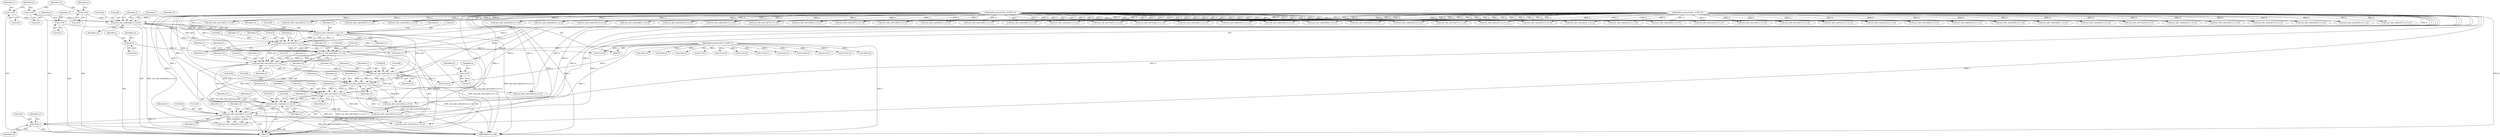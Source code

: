 digraph "0_openssl_a7a44ba55cb4f884c6bc9ceac90072dea38e66d0_0@array" {
"1000241" [label="(Call,r[3]=c1)"];
"1000231" [label="(Call,mul_add_c(a[3],b[0],c1,c2,c3))"];
"1000102" [label="(MethodParameterIn,BN_ULONG *a)"];
"1000163" [label="(Call,mul_add_c(a[2],b[0],c3,c1,c2))"];
"1000145" [label="(Call,mul_add_c(a[1],b[0],c2,c3,c1))"];
"1000117" [label="(Call,mul_add_c(a[0],b[0],c1,c2,c3))"];
"1000103" [label="(MethodParameterIn,BN_ULONG *b)"];
"1000108" [label="(Call,c1=0)"];
"1000111" [label="(Call,c2=0)"];
"1000114" [label="(Call,c3=0)"];
"1000135" [label="(Call,mul_add_c(a[0],b[1],c2,c3,c1))"];
"1000132" [label="(Call,c1=0)"];
"1000160" [label="(Call,c2=0)"];
"1000221" [label="(Call,mul_add_c(a[2],b[1],c1,c2,c3))"];
"1000173" [label="(Call,mul_add_c(a[1],b[1],c3,c1,c2))"];
"1000211" [label="(Call,mul_add_c(a[1],b[2],c1,c2,c3))"];
"1000183" [label="(Call,mul_add_c(a[0],b[2],c3,c1,c2))"];
"1000201" [label="(Call,mul_add_c(a[0],b[3],c1,c2,c3))"];
"1000198" [label="(Call,c3=0)"];
"1000101" [label="(MethodParameterIn,BN_ULONG *r)"];
"1000727" [label="(Call,mul_add_c(a[3],b[7],c2,c3,c1))"];
"1000219" [label="(Identifier,c2)"];
"1000679" [label="(Call,r[9]=c1)"];
"1000121" [label="(Call,b[0])"];
"1000221" [label="(Call,mul_add_c(a[2],b[1],c1,c2,c3))"];
"1000203" [label="(Identifier,a)"];
"1000162" [label="(Literal,0)"];
"1000242" [label="(Call,r[3])"];
"1000571" [label="(Call,mul_add_c(a[4],b[4],c3,c1,c2))"];
"1000218" [label="(Identifier,c1)"];
"1000112" [label="(Identifier,c2)"];
"1000127" [label="(Call,r[0]=c1)"];
"1000591" [label="(Call,mul_add_c(a[2],b[6],c3,c1,c2))"];
"1000113" [label="(Literal,0)"];
"1000831" [label="(Call,mul_add_c(a[6],b[7],c2,c3,c1))"];
"1000126" [label="(Identifier,c3)"];
"1000649" [label="(Call,mul_add_c(a[5],b[4],c1,c2,c3))"];
"1000192" [label="(Identifier,c2)"];
"1000115" [label="(Identifier,c3)"];
"1000859" [label="(Call,mul_add_c(a[7],b[7],c3,c1,c2))"];
"1000135" [label="(Call,mul_add_c(a[0],b[1],c2,c3,c1))"];
"1000170" [label="(Identifier,c3)"];
"1000118" [label="(Call,a[0])"];
"1000238" [label="(Identifier,c1)"];
"1000209" [label="(Identifier,c2)"];
"1000195" [label="(Identifier,r)"];
"1000669" [label="(Call,mul_add_c(a[7],b[2],c1,c2,c3))"];
"1000103" [label="(MethodParameterIn,BN_ULONG *b)"];
"1000165" [label="(Identifier,a)"];
"1000717" [label="(Call,mul_add_c(a[4],b[6],c2,c3,c1))"];
"1000561" [label="(Call,mul_add_c(a[5],b[3],c3,c1,c2))"];
"1000132" [label="(Call,c1=0)"];
"1000167" [label="(Call,b[0])"];
"1000164" [label="(Call,a[2])"];
"1000180" [label="(Identifier,c3)"];
"1000415" [label="(Call,mul_add_c(a[2],b[4],c1,c2,c3))"];
"1000104" [label="(Block,)"];
"1000307" [label="(Call,mul_add_c(a[0],b[5],c3,c1,c2))"];
"1000134" [label="(Literal,0)"];
"1000745" [label="(Call,mul_add_c(a[4],b[7],c3,c1,c2))"];
"1000533" [label="(Call,r[7]=c2)"];
"1000191" [label="(Identifier,c1)"];
"1000765" [label="(Call,mul_add_c(a[6],b[5],c3,c1,c2))"];
"1000187" [label="(Call,b[2])"];
"1000813" [label="(Call,mul_add_c(a[5],b[7],c1,c2,c3))"];
"1000395" [label="(Call,mul_add_c(a[4],b[2],c1,c2,c3))"];
"1000177" [label="(Call,b[1])"];
"1000639" [label="(Call,mul_add_c(a[4],b[5],c1,c2,c3))"];
"1000212" [label="(Call,a[1])"];
"1000146" [label="(Call,a[1])"];
"1000785" [label="(Call,r[11]=c3)"];
"1000259" [label="(Call,mul_add_c(a[3],b[1],c2,c3,c1))"];
"1000161" [label="(Identifier,c2)"];
"1000124" [label="(Identifier,c1)"];
"1000208" [label="(Identifier,c1)"];
"1000249" [label="(Call,mul_add_c(a[4],b[0],c2,c3,c1))"];
"1000111" [label="(Call,c2=0)"];
"1000220" [label="(Identifier,c3)"];
"1000155" [label="(Call,r[1]=c2)"];
"1000240" [label="(Identifier,c3)"];
"1000551" [label="(Call,mul_add_c(a[6],b[2],c3,c1,c2))"];
"1000707" [label="(Call,mul_add_c(a[5],b[5],c2,c3,c1))"];
"1000171" [label="(Identifier,c1)"];
"1000172" [label="(Identifier,c2)"];
"1000279" [label="(Call,mul_add_c(a[1],b[3],c2,c3,c1))"];
"1000241" [label="(Call,r[3]=c1)"];
"1000851" [label="(Call,r[13]=c2)"];
"1000619" [label="(Call,mul_add_c(a[2],b[7],c1,c2,c3))"];
"1000182" [label="(Identifier,c2)"];
"1000405" [label="(Call,mul_add_c(a[3],b[3],c1,c2,c3))"];
"1000183" [label="(Call,mul_add_c(a[0],b[2],c3,c1,c2))"];
"1000200" [label="(Literal,0)"];
"1000114" [label="(Call,c3=0)"];
"1000184" [label="(Call,a[0])"];
"1000205" [label="(Call,b[3])"];
"1000473" [label="(Call,mul_add_c(a[2],b[5],c2,c3,c1))"];
"1000245" [label="(Identifier,c1)"];
"1000143" [label="(Identifier,c3)"];
"1000136" [label="(Call,a[0])"];
"1000874" [label="(Call,r[15]=c1)"];
"1000425" [label="(Call,mul_add_c(a[1],b[5],c1,c2,c3))"];
"1000157" [label="(Identifier,r)"];
"1000116" [label="(Literal,0)"];
"1000327" [label="(Call,mul_add_c(a[2],b[3],c3,c1,c2))"];
"1000463" [label="(Call,mul_add_c(a[1],b[6],c2,c3,c1))"];
"1000110" [label="(Literal,0)"];
"1000154" [label="(Identifier,c1)"];
"1000755" [label="(Call,mul_add_c(a[5],b[6],c3,c1,c2))"];
"1000149" [label="(Call,b[0])"];
"1000210" [label="(Identifier,c3)"];
"1000239" [label="(Identifier,c2)"];
"1000142" [label="(Identifier,c2)"];
"1000299" [label="(Call,r[4]=c2)"];
"1000581" [label="(Call,mul_add_c(a[3],b[5],c3,c1,c2))"];
"1000137" [label="(Identifier,a)"];
"1000181" [label="(Identifier,c1)"];
"1000190" [label="(Identifier,c3)"];
"1000687" [label="(Call,mul_add_c(a[7],b[3],c2,c3,c1))"];
"1000153" [label="(Identifier,c3)"];
"1000108" [label="(Call,c1=0)"];
"1000228" [label="(Identifier,c1)"];
"1000375" [label="(Call,mul_add_c(a[6],b[0],c1,c2,c3))"];
"1000201" [label="(Call,mul_add_c(a[0],b[3],c1,c2,c3))"];
"1000160" [label="(Call,c2=0)"];
"1000101" [label="(MethodParameterIn,BN_ULONG *r)"];
"1000243" [label="(Identifier,r)"];
"1000629" [label="(Call,mul_add_c(a[3],b[6],c1,c2,c3))"];
"1000119" [label="(Identifier,a)"];
"1000199" [label="(Identifier,c3)"];
"1000503" [label="(Call,mul_add_c(a[5],b[2],c2,c3,c1))"];
"1000601" [label="(Call,mul_add_c(a[1],b[7],c3,c1,c2))"];
"1000231" [label="(Call,mul_add_c(a[3],b[0],c1,c2,c3))"];
"1000174" [label="(Call,a[1])"];
"1000215" [label="(Call,b[2])"];
"1000223" [label="(Identifier,a)"];
"1000869" [label="(Call,r[14]=c3)"];
"1000841" [label="(Call,mul_add_c(a[7],b[6],c2,c3,c1))"];
"1000523" [label="(Call,mul_add_c(a[7],b[0],c2,c3,c1))"];
"1000109" [label="(Identifier,c1)"];
"1000317" [label="(Call,mul_add_c(a[1],b[4],c3,c1,c2))"];
"1000225" [label="(Call,b[1])"];
"1000357" [label="(Call,mul_add_c(a[5],b[0],c3,c1,c2))"];
"1000185" [label="(Identifier,a)"];
"1000793" [label="(Call,mul_add_c(a[7],b[5],c1,c2,c3))"];
"1000775" [label="(Call,mul_add_c(a[7],b[4],c3,c1,c2))"];
"1000483" [label="(Call,mul_add_c(a[3],b[4],c2,c3,c1))"];
"1000147" [label="(Identifier,a)"];
"1000823" [label="(Call,r[12]=c1)"];
"1000129" [label="(Identifier,r)"];
"1000193" [label="(Call,r[2]=c3)"];
"1000145" [label="(Call,mul_add_c(a[1],b[0],c2,c3,c1))"];
"1000697" [label="(Call,mul_add_c(a[6],b[4],c2,c3,c1))"];
"1000222" [label="(Call,a[2])"];
"1000737" [label="(Call,r[10]=c2)"];
"1000117" [label="(Call,mul_add_c(a[0],b[0],c1,c2,c3))"];
"1000493" [label="(Call,mul_add_c(a[4],b[3],c2,c3,c1))"];
"1000235" [label="(Call,b[0])"];
"1000211" [label="(Call,mul_add_c(a[1],b[2],c1,c2,c3))"];
"1000175" [label="(Identifier,a)"];
"1000453" [label="(Call,mul_add_c(a[0],b[7],c2,c3,c1))"];
"1000125" [label="(Identifier,c2)"];
"1000347" [label="(Call,mul_add_c(a[4],b[1],c3,c1,c2))"];
"1000435" [label="(Call,mul_add_c(a[0],b[6],c1,c2,c3))"];
"1000541" [label="(Call,mul_add_c(a[7],b[1],c3,c1,c2))"];
"1000144" [label="(Identifier,c1)"];
"1000202" [label="(Call,a[0])"];
"1000233" [label="(Identifier,a)"];
"1000163" [label="(Call,mul_add_c(a[2],b[0],c3,c1,c2))"];
"1000173" [label="(Call,mul_add_c(a[1],b[1],c3,c1,c2))"];
"1000289" [label="(Call,mul_add_c(a[0],b[4],c2,c3,c1))"];
"1000230" [label="(Identifier,c3)"];
"1000229" [label="(Identifier,c2)"];
"1000213" [label="(Identifier,a)"];
"1000385" [label="(Call,mul_add_c(a[5],b[1],c1,c2,c3))"];
"1000232" [label="(Call,a[3])"];
"1000367" [label="(Call,r[5]=c3)"];
"1000445" [label="(Call,r[6]=c1)"];
"1000139" [label="(Call,b[1])"];
"1000879" [label="(MethodReturn,void)"];
"1000513" [label="(Call,mul_add_c(a[6],b[1],c2,c3,c1))"];
"1000269" [label="(Call,mul_add_c(a[2],b[2],c2,c3,c1))"];
"1000133" [label="(Identifier,c1)"];
"1000247" [label="(Identifier,c1)"];
"1000803" [label="(Call,mul_add_c(a[6],b[6],c1,c2,c3))"];
"1000152" [label="(Identifier,c2)"];
"1000102" [label="(MethodParameterIn,BN_ULONG *a)"];
"1000611" [label="(Call,r[8]=c3)"];
"1000198" [label="(Call,c3=0)"];
"1000659" [label="(Call,mul_add_c(a[6],b[3],c1,c2,c3))"];
"1000337" [label="(Call,mul_add_c(a[3],b[2],c3,c1,c2))"];
"1000241" -> "1000104"  [label="AST: "];
"1000241" -> "1000245"  [label="CFG: "];
"1000242" -> "1000241"  [label="AST: "];
"1000245" -> "1000241"  [label="AST: "];
"1000247" -> "1000241"  [label="CFG: "];
"1000241" -> "1000879"  [label="DDG: r[3]"];
"1000231" -> "1000241"  [label="DDG: c1"];
"1000101" -> "1000241"  [label="DDG: r"];
"1000231" -> "1000104"  [label="AST: "];
"1000231" -> "1000240"  [label="CFG: "];
"1000232" -> "1000231"  [label="AST: "];
"1000235" -> "1000231"  [label="AST: "];
"1000238" -> "1000231"  [label="AST: "];
"1000239" -> "1000231"  [label="AST: "];
"1000240" -> "1000231"  [label="AST: "];
"1000243" -> "1000231"  [label="CFG: "];
"1000231" -> "1000879"  [label="DDG: mul_add_c(a[3],b[0],c1,c2,c3)"];
"1000102" -> "1000231"  [label="DDG: a"];
"1000163" -> "1000231"  [label="DDG: b[0]"];
"1000103" -> "1000231"  [label="DDG: b"];
"1000221" -> "1000231"  [label="DDG: c1"];
"1000221" -> "1000231"  [label="DDG: c2"];
"1000221" -> "1000231"  [label="DDG: c3"];
"1000231" -> "1000249"  [label="DDG: b[0]"];
"1000231" -> "1000249"  [label="DDG: c2"];
"1000231" -> "1000249"  [label="DDG: c3"];
"1000231" -> "1000259"  [label="DDG: a[3]"];
"1000102" -> "1000100"  [label="AST: "];
"1000102" -> "1000879"  [label="DDG: a"];
"1000102" -> "1000117"  [label="DDG: a"];
"1000102" -> "1000135"  [label="DDG: a"];
"1000102" -> "1000145"  [label="DDG: a"];
"1000102" -> "1000163"  [label="DDG: a"];
"1000102" -> "1000173"  [label="DDG: a"];
"1000102" -> "1000183"  [label="DDG: a"];
"1000102" -> "1000201"  [label="DDG: a"];
"1000102" -> "1000211"  [label="DDG: a"];
"1000102" -> "1000221"  [label="DDG: a"];
"1000102" -> "1000249"  [label="DDG: a"];
"1000102" -> "1000259"  [label="DDG: a"];
"1000102" -> "1000269"  [label="DDG: a"];
"1000102" -> "1000279"  [label="DDG: a"];
"1000102" -> "1000289"  [label="DDG: a"];
"1000102" -> "1000307"  [label="DDG: a"];
"1000102" -> "1000317"  [label="DDG: a"];
"1000102" -> "1000327"  [label="DDG: a"];
"1000102" -> "1000337"  [label="DDG: a"];
"1000102" -> "1000347"  [label="DDG: a"];
"1000102" -> "1000357"  [label="DDG: a"];
"1000102" -> "1000375"  [label="DDG: a"];
"1000102" -> "1000385"  [label="DDG: a"];
"1000102" -> "1000395"  [label="DDG: a"];
"1000102" -> "1000405"  [label="DDG: a"];
"1000102" -> "1000415"  [label="DDG: a"];
"1000102" -> "1000425"  [label="DDG: a"];
"1000102" -> "1000435"  [label="DDG: a"];
"1000102" -> "1000453"  [label="DDG: a"];
"1000102" -> "1000463"  [label="DDG: a"];
"1000102" -> "1000473"  [label="DDG: a"];
"1000102" -> "1000483"  [label="DDG: a"];
"1000102" -> "1000493"  [label="DDG: a"];
"1000102" -> "1000503"  [label="DDG: a"];
"1000102" -> "1000513"  [label="DDG: a"];
"1000102" -> "1000523"  [label="DDG: a"];
"1000102" -> "1000541"  [label="DDG: a"];
"1000102" -> "1000551"  [label="DDG: a"];
"1000102" -> "1000561"  [label="DDG: a"];
"1000102" -> "1000571"  [label="DDG: a"];
"1000102" -> "1000581"  [label="DDG: a"];
"1000102" -> "1000591"  [label="DDG: a"];
"1000102" -> "1000601"  [label="DDG: a"];
"1000102" -> "1000619"  [label="DDG: a"];
"1000102" -> "1000629"  [label="DDG: a"];
"1000102" -> "1000639"  [label="DDG: a"];
"1000102" -> "1000649"  [label="DDG: a"];
"1000102" -> "1000659"  [label="DDG: a"];
"1000102" -> "1000669"  [label="DDG: a"];
"1000102" -> "1000687"  [label="DDG: a"];
"1000102" -> "1000697"  [label="DDG: a"];
"1000102" -> "1000707"  [label="DDG: a"];
"1000102" -> "1000717"  [label="DDG: a"];
"1000102" -> "1000727"  [label="DDG: a"];
"1000102" -> "1000745"  [label="DDG: a"];
"1000102" -> "1000755"  [label="DDG: a"];
"1000102" -> "1000765"  [label="DDG: a"];
"1000102" -> "1000775"  [label="DDG: a"];
"1000102" -> "1000793"  [label="DDG: a"];
"1000102" -> "1000803"  [label="DDG: a"];
"1000102" -> "1000813"  [label="DDG: a"];
"1000102" -> "1000831"  [label="DDG: a"];
"1000102" -> "1000841"  [label="DDG: a"];
"1000102" -> "1000859"  [label="DDG: a"];
"1000163" -> "1000104"  [label="AST: "];
"1000163" -> "1000172"  [label="CFG: "];
"1000164" -> "1000163"  [label="AST: "];
"1000167" -> "1000163"  [label="AST: "];
"1000170" -> "1000163"  [label="AST: "];
"1000171" -> "1000163"  [label="AST: "];
"1000172" -> "1000163"  [label="AST: "];
"1000175" -> "1000163"  [label="CFG: "];
"1000163" -> "1000879"  [label="DDG: mul_add_c(a[2],b[0],c3,c1,c2)"];
"1000145" -> "1000163"  [label="DDG: b[0]"];
"1000145" -> "1000163"  [label="DDG: c3"];
"1000145" -> "1000163"  [label="DDG: c1"];
"1000103" -> "1000163"  [label="DDG: b"];
"1000160" -> "1000163"  [label="DDG: c2"];
"1000163" -> "1000173"  [label="DDG: c3"];
"1000163" -> "1000173"  [label="DDG: c1"];
"1000163" -> "1000173"  [label="DDG: c2"];
"1000163" -> "1000221"  [label="DDG: a[2]"];
"1000145" -> "1000104"  [label="AST: "];
"1000145" -> "1000154"  [label="CFG: "];
"1000146" -> "1000145"  [label="AST: "];
"1000149" -> "1000145"  [label="AST: "];
"1000152" -> "1000145"  [label="AST: "];
"1000153" -> "1000145"  [label="AST: "];
"1000154" -> "1000145"  [label="AST: "];
"1000157" -> "1000145"  [label="CFG: "];
"1000145" -> "1000879"  [label="DDG: mul_add_c(a[1],b[0],c2,c3,c1)"];
"1000117" -> "1000145"  [label="DDG: b[0]"];
"1000103" -> "1000145"  [label="DDG: b"];
"1000135" -> "1000145"  [label="DDG: c2"];
"1000135" -> "1000145"  [label="DDG: c3"];
"1000135" -> "1000145"  [label="DDG: c1"];
"1000145" -> "1000155"  [label="DDG: c2"];
"1000145" -> "1000173"  [label="DDG: a[1]"];
"1000117" -> "1000104"  [label="AST: "];
"1000117" -> "1000126"  [label="CFG: "];
"1000118" -> "1000117"  [label="AST: "];
"1000121" -> "1000117"  [label="AST: "];
"1000124" -> "1000117"  [label="AST: "];
"1000125" -> "1000117"  [label="AST: "];
"1000126" -> "1000117"  [label="AST: "];
"1000129" -> "1000117"  [label="CFG: "];
"1000117" -> "1000879"  [label="DDG: mul_add_c(a[0],b[0],c1,c2,c3)"];
"1000103" -> "1000117"  [label="DDG: b"];
"1000108" -> "1000117"  [label="DDG: c1"];
"1000111" -> "1000117"  [label="DDG: c2"];
"1000114" -> "1000117"  [label="DDG: c3"];
"1000117" -> "1000127"  [label="DDG: c1"];
"1000117" -> "1000135"  [label="DDG: a[0]"];
"1000117" -> "1000135"  [label="DDG: c2"];
"1000117" -> "1000135"  [label="DDG: c3"];
"1000103" -> "1000100"  [label="AST: "];
"1000103" -> "1000879"  [label="DDG: b"];
"1000103" -> "1000135"  [label="DDG: b"];
"1000103" -> "1000173"  [label="DDG: b"];
"1000103" -> "1000183"  [label="DDG: b"];
"1000103" -> "1000201"  [label="DDG: b"];
"1000103" -> "1000211"  [label="DDG: b"];
"1000103" -> "1000221"  [label="DDG: b"];
"1000103" -> "1000249"  [label="DDG: b"];
"1000103" -> "1000259"  [label="DDG: b"];
"1000103" -> "1000269"  [label="DDG: b"];
"1000103" -> "1000279"  [label="DDG: b"];
"1000103" -> "1000289"  [label="DDG: b"];
"1000103" -> "1000307"  [label="DDG: b"];
"1000103" -> "1000317"  [label="DDG: b"];
"1000103" -> "1000327"  [label="DDG: b"];
"1000103" -> "1000337"  [label="DDG: b"];
"1000103" -> "1000347"  [label="DDG: b"];
"1000103" -> "1000357"  [label="DDG: b"];
"1000103" -> "1000375"  [label="DDG: b"];
"1000103" -> "1000385"  [label="DDG: b"];
"1000103" -> "1000395"  [label="DDG: b"];
"1000103" -> "1000405"  [label="DDG: b"];
"1000103" -> "1000415"  [label="DDG: b"];
"1000103" -> "1000425"  [label="DDG: b"];
"1000103" -> "1000435"  [label="DDG: b"];
"1000103" -> "1000453"  [label="DDG: b"];
"1000103" -> "1000463"  [label="DDG: b"];
"1000103" -> "1000473"  [label="DDG: b"];
"1000103" -> "1000483"  [label="DDG: b"];
"1000103" -> "1000493"  [label="DDG: b"];
"1000103" -> "1000503"  [label="DDG: b"];
"1000103" -> "1000513"  [label="DDG: b"];
"1000103" -> "1000523"  [label="DDG: b"];
"1000103" -> "1000541"  [label="DDG: b"];
"1000103" -> "1000551"  [label="DDG: b"];
"1000103" -> "1000561"  [label="DDG: b"];
"1000103" -> "1000571"  [label="DDG: b"];
"1000103" -> "1000581"  [label="DDG: b"];
"1000103" -> "1000591"  [label="DDG: b"];
"1000103" -> "1000601"  [label="DDG: b"];
"1000103" -> "1000619"  [label="DDG: b"];
"1000103" -> "1000629"  [label="DDG: b"];
"1000103" -> "1000639"  [label="DDG: b"];
"1000103" -> "1000649"  [label="DDG: b"];
"1000103" -> "1000659"  [label="DDG: b"];
"1000103" -> "1000669"  [label="DDG: b"];
"1000103" -> "1000687"  [label="DDG: b"];
"1000103" -> "1000697"  [label="DDG: b"];
"1000103" -> "1000707"  [label="DDG: b"];
"1000103" -> "1000717"  [label="DDG: b"];
"1000103" -> "1000727"  [label="DDG: b"];
"1000103" -> "1000745"  [label="DDG: b"];
"1000103" -> "1000755"  [label="DDG: b"];
"1000103" -> "1000765"  [label="DDG: b"];
"1000103" -> "1000775"  [label="DDG: b"];
"1000103" -> "1000793"  [label="DDG: b"];
"1000103" -> "1000803"  [label="DDG: b"];
"1000103" -> "1000813"  [label="DDG: b"];
"1000103" -> "1000831"  [label="DDG: b"];
"1000103" -> "1000841"  [label="DDG: b"];
"1000103" -> "1000859"  [label="DDG: b"];
"1000108" -> "1000104"  [label="AST: "];
"1000108" -> "1000110"  [label="CFG: "];
"1000109" -> "1000108"  [label="AST: "];
"1000110" -> "1000108"  [label="AST: "];
"1000112" -> "1000108"  [label="CFG: "];
"1000111" -> "1000104"  [label="AST: "];
"1000111" -> "1000113"  [label="CFG: "];
"1000112" -> "1000111"  [label="AST: "];
"1000113" -> "1000111"  [label="AST: "];
"1000115" -> "1000111"  [label="CFG: "];
"1000114" -> "1000104"  [label="AST: "];
"1000114" -> "1000116"  [label="CFG: "];
"1000115" -> "1000114"  [label="AST: "];
"1000116" -> "1000114"  [label="AST: "];
"1000119" -> "1000114"  [label="CFG: "];
"1000135" -> "1000104"  [label="AST: "];
"1000135" -> "1000144"  [label="CFG: "];
"1000136" -> "1000135"  [label="AST: "];
"1000139" -> "1000135"  [label="AST: "];
"1000142" -> "1000135"  [label="AST: "];
"1000143" -> "1000135"  [label="AST: "];
"1000144" -> "1000135"  [label="AST: "];
"1000147" -> "1000135"  [label="CFG: "];
"1000135" -> "1000879"  [label="DDG: mul_add_c(a[0],b[1],c2,c3,c1)"];
"1000132" -> "1000135"  [label="DDG: c1"];
"1000135" -> "1000173"  [label="DDG: b[1]"];
"1000135" -> "1000183"  [label="DDG: a[0]"];
"1000132" -> "1000104"  [label="AST: "];
"1000132" -> "1000134"  [label="CFG: "];
"1000133" -> "1000132"  [label="AST: "];
"1000134" -> "1000132"  [label="AST: "];
"1000137" -> "1000132"  [label="CFG: "];
"1000160" -> "1000104"  [label="AST: "];
"1000160" -> "1000162"  [label="CFG: "];
"1000161" -> "1000160"  [label="AST: "];
"1000162" -> "1000160"  [label="AST: "];
"1000165" -> "1000160"  [label="CFG: "];
"1000221" -> "1000104"  [label="AST: "];
"1000221" -> "1000230"  [label="CFG: "];
"1000222" -> "1000221"  [label="AST: "];
"1000225" -> "1000221"  [label="AST: "];
"1000228" -> "1000221"  [label="AST: "];
"1000229" -> "1000221"  [label="AST: "];
"1000230" -> "1000221"  [label="AST: "];
"1000233" -> "1000221"  [label="CFG: "];
"1000221" -> "1000879"  [label="DDG: mul_add_c(a[2],b[1],c1,c2,c3)"];
"1000173" -> "1000221"  [label="DDG: b[1]"];
"1000211" -> "1000221"  [label="DDG: c1"];
"1000211" -> "1000221"  [label="DDG: c2"];
"1000211" -> "1000221"  [label="DDG: c3"];
"1000221" -> "1000259"  [label="DDG: b[1]"];
"1000221" -> "1000269"  [label="DDG: a[2]"];
"1000173" -> "1000104"  [label="AST: "];
"1000173" -> "1000182"  [label="CFG: "];
"1000174" -> "1000173"  [label="AST: "];
"1000177" -> "1000173"  [label="AST: "];
"1000180" -> "1000173"  [label="AST: "];
"1000181" -> "1000173"  [label="AST: "];
"1000182" -> "1000173"  [label="AST: "];
"1000185" -> "1000173"  [label="CFG: "];
"1000173" -> "1000879"  [label="DDG: mul_add_c(a[1],b[1],c3,c1,c2)"];
"1000173" -> "1000183"  [label="DDG: c3"];
"1000173" -> "1000183"  [label="DDG: c1"];
"1000173" -> "1000183"  [label="DDG: c2"];
"1000173" -> "1000211"  [label="DDG: a[1]"];
"1000211" -> "1000104"  [label="AST: "];
"1000211" -> "1000220"  [label="CFG: "];
"1000212" -> "1000211"  [label="AST: "];
"1000215" -> "1000211"  [label="AST: "];
"1000218" -> "1000211"  [label="AST: "];
"1000219" -> "1000211"  [label="AST: "];
"1000220" -> "1000211"  [label="AST: "];
"1000223" -> "1000211"  [label="CFG: "];
"1000211" -> "1000879"  [label="DDG: mul_add_c(a[1],b[2],c1,c2,c3)"];
"1000183" -> "1000211"  [label="DDG: b[2]"];
"1000201" -> "1000211"  [label="DDG: c1"];
"1000201" -> "1000211"  [label="DDG: c2"];
"1000201" -> "1000211"  [label="DDG: c3"];
"1000211" -> "1000269"  [label="DDG: b[2]"];
"1000211" -> "1000279"  [label="DDG: a[1]"];
"1000183" -> "1000104"  [label="AST: "];
"1000183" -> "1000192"  [label="CFG: "];
"1000184" -> "1000183"  [label="AST: "];
"1000187" -> "1000183"  [label="AST: "];
"1000190" -> "1000183"  [label="AST: "];
"1000191" -> "1000183"  [label="AST: "];
"1000192" -> "1000183"  [label="AST: "];
"1000195" -> "1000183"  [label="CFG: "];
"1000183" -> "1000879"  [label="DDG: mul_add_c(a[0],b[2],c3,c1,c2)"];
"1000183" -> "1000193"  [label="DDG: c3"];
"1000183" -> "1000201"  [label="DDG: a[0]"];
"1000183" -> "1000201"  [label="DDG: c1"];
"1000183" -> "1000201"  [label="DDG: c2"];
"1000201" -> "1000104"  [label="AST: "];
"1000201" -> "1000210"  [label="CFG: "];
"1000202" -> "1000201"  [label="AST: "];
"1000205" -> "1000201"  [label="AST: "];
"1000208" -> "1000201"  [label="AST: "];
"1000209" -> "1000201"  [label="AST: "];
"1000210" -> "1000201"  [label="AST: "];
"1000213" -> "1000201"  [label="CFG: "];
"1000201" -> "1000879"  [label="DDG: mul_add_c(a[0],b[3],c1,c2,c3)"];
"1000198" -> "1000201"  [label="DDG: c3"];
"1000201" -> "1000279"  [label="DDG: b[3]"];
"1000201" -> "1000289"  [label="DDG: a[0]"];
"1000198" -> "1000104"  [label="AST: "];
"1000198" -> "1000200"  [label="CFG: "];
"1000199" -> "1000198"  [label="AST: "];
"1000200" -> "1000198"  [label="AST: "];
"1000203" -> "1000198"  [label="CFG: "];
"1000101" -> "1000100"  [label="AST: "];
"1000101" -> "1000879"  [label="DDG: r"];
"1000101" -> "1000127"  [label="DDG: r"];
"1000101" -> "1000155"  [label="DDG: r"];
"1000101" -> "1000193"  [label="DDG: r"];
"1000101" -> "1000299"  [label="DDG: r"];
"1000101" -> "1000367"  [label="DDG: r"];
"1000101" -> "1000445"  [label="DDG: r"];
"1000101" -> "1000533"  [label="DDG: r"];
"1000101" -> "1000611"  [label="DDG: r"];
"1000101" -> "1000679"  [label="DDG: r"];
"1000101" -> "1000737"  [label="DDG: r"];
"1000101" -> "1000785"  [label="DDG: r"];
"1000101" -> "1000823"  [label="DDG: r"];
"1000101" -> "1000851"  [label="DDG: r"];
"1000101" -> "1000869"  [label="DDG: r"];
"1000101" -> "1000874"  [label="DDG: r"];
}
